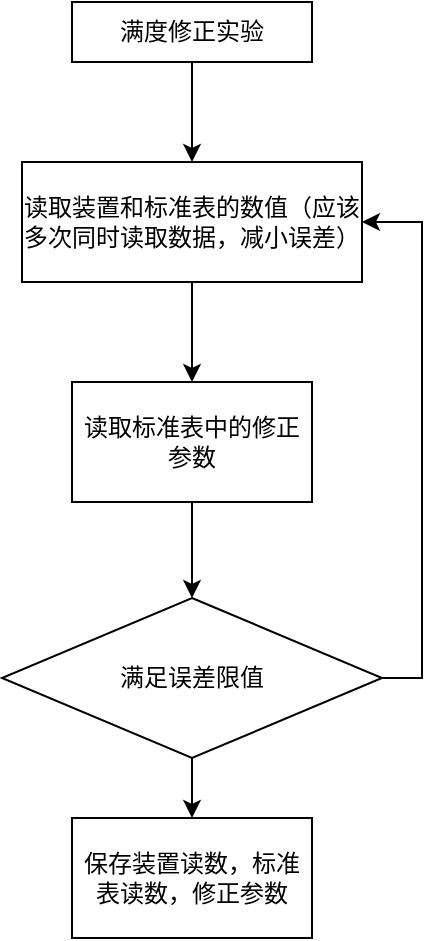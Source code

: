 <mxfile version="26.0.6">
  <diagram name="第 1 页" id="mn6RYeKoPNetmS4WnlI6">
    <mxGraphModel dx="1298" dy="869" grid="1" gridSize="10" guides="1" tooltips="1" connect="1" arrows="1" fold="1" page="1" pageScale="1" pageWidth="827" pageHeight="1169" math="0" shadow="0">
      <root>
        <mxCell id="0" />
        <mxCell id="1" parent="0" />
        <mxCell id="WYW3W1F3zbaIfgDrCpFY-5" value="" style="edgeStyle=orthogonalEdgeStyle;rounded=0;orthogonalLoop=1;jettySize=auto;html=1;" edge="1" parent="1" source="WYW3W1F3zbaIfgDrCpFY-1" target="WYW3W1F3zbaIfgDrCpFY-2">
          <mxGeometry relative="1" as="geometry" />
        </mxCell>
        <mxCell id="WYW3W1F3zbaIfgDrCpFY-1" value="满度修正实验" style="rounded=0;whiteSpace=wrap;html=1;" vertex="1" parent="1">
          <mxGeometry x="310" y="90" width="120" height="30" as="geometry" />
        </mxCell>
        <mxCell id="WYW3W1F3zbaIfgDrCpFY-4" value="" style="edgeStyle=orthogonalEdgeStyle;rounded=0;orthogonalLoop=1;jettySize=auto;html=1;entryX=0.5;entryY=0;entryDx=0;entryDy=0;" edge="1" parent="1" source="WYW3W1F3zbaIfgDrCpFY-2" target="WYW3W1F3zbaIfgDrCpFY-9">
          <mxGeometry relative="1" as="geometry">
            <mxPoint x="420" y="270" as="targetPoint" />
          </mxGeometry>
        </mxCell>
        <mxCell id="WYW3W1F3zbaIfgDrCpFY-2" value="读取装置和标准表的数值（应该多次同时读取数据，减小误差）" style="rounded=0;whiteSpace=wrap;html=1;" vertex="1" parent="1">
          <mxGeometry x="285" y="170" width="170" height="60" as="geometry" />
        </mxCell>
        <mxCell id="WYW3W1F3zbaIfgDrCpFY-7" value="" style="edgeStyle=orthogonalEdgeStyle;rounded=0;orthogonalLoop=1;jettySize=auto;html=1;" edge="1" parent="1" source="WYW3W1F3zbaIfgDrCpFY-3" target="WYW3W1F3zbaIfgDrCpFY-6">
          <mxGeometry relative="1" as="geometry" />
        </mxCell>
        <mxCell id="WYW3W1F3zbaIfgDrCpFY-8" style="edgeStyle=orthogonalEdgeStyle;rounded=0;orthogonalLoop=1;jettySize=auto;html=1;exitX=1;exitY=0.5;exitDx=0;exitDy=0;entryX=1;entryY=0.5;entryDx=0;entryDy=0;" edge="1" parent="1" source="WYW3W1F3zbaIfgDrCpFY-3" target="WYW3W1F3zbaIfgDrCpFY-2">
          <mxGeometry relative="1" as="geometry">
            <mxPoint x="620" y="140" as="targetPoint" />
            <mxPoint x="500" y="420" as="sourcePoint" />
          </mxGeometry>
        </mxCell>
        <mxCell id="WYW3W1F3zbaIfgDrCpFY-3" value="满足误差限值" style="rhombus;whiteSpace=wrap;html=1;" vertex="1" parent="1">
          <mxGeometry x="275" y="388" width="190" height="80" as="geometry" />
        </mxCell>
        <mxCell id="WYW3W1F3zbaIfgDrCpFY-6" value="保存装置读数，标准表读数，修正参数" style="whiteSpace=wrap;html=1;" vertex="1" parent="1">
          <mxGeometry x="310" y="498" width="120" height="60" as="geometry" />
        </mxCell>
        <mxCell id="WYW3W1F3zbaIfgDrCpFY-10" value="" style="edgeStyle=orthogonalEdgeStyle;rounded=0;orthogonalLoop=1;jettySize=auto;html=1;" edge="1" parent="1" source="WYW3W1F3zbaIfgDrCpFY-9" target="WYW3W1F3zbaIfgDrCpFY-3">
          <mxGeometry relative="1" as="geometry" />
        </mxCell>
        <mxCell id="WYW3W1F3zbaIfgDrCpFY-9" value="读取标准表中的修正参数" style="rounded=0;whiteSpace=wrap;html=1;" vertex="1" parent="1">
          <mxGeometry x="310" y="280" width="120" height="60" as="geometry" />
        </mxCell>
      </root>
    </mxGraphModel>
  </diagram>
</mxfile>
